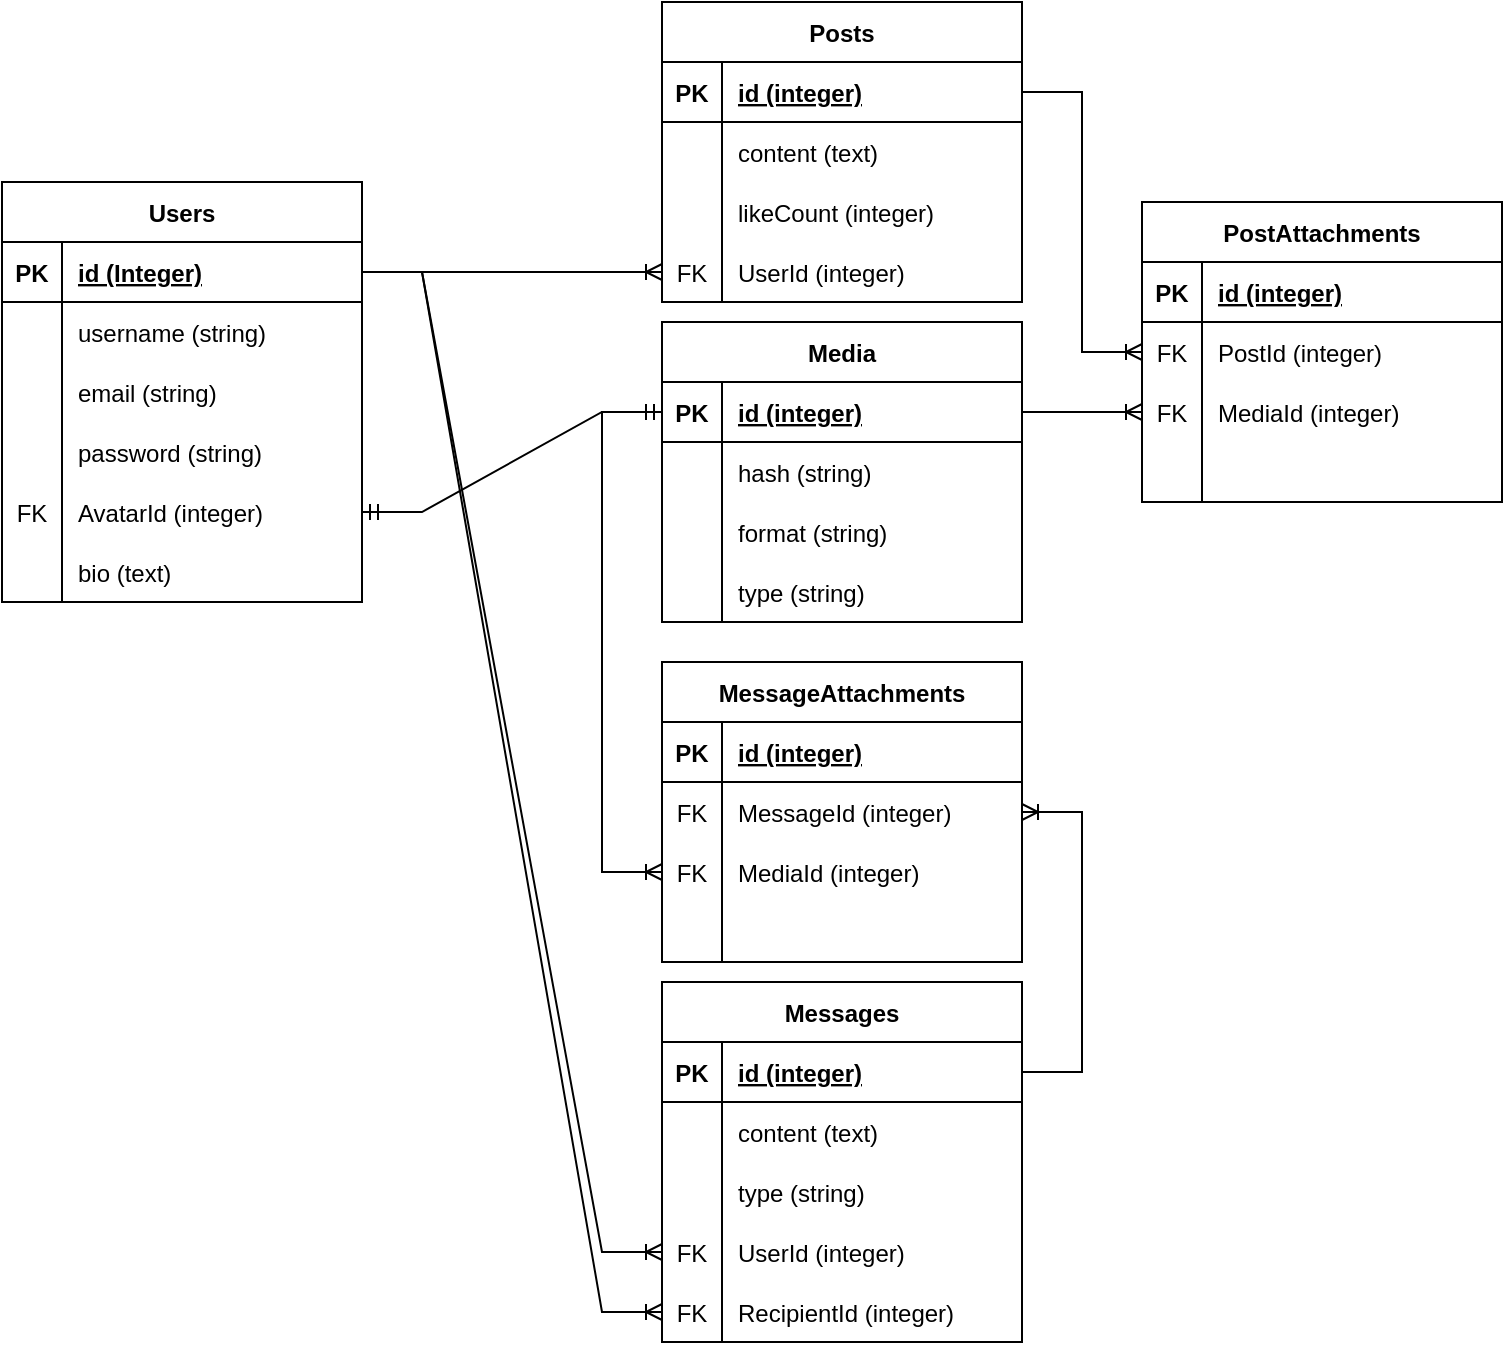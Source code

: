 <mxfile version="20.6.0" type="device"><diagram id="tzreWHmkljB-uZsOJCgy" name="Page-1"><mxGraphModel dx="868" dy="500" grid="1" gridSize="10" guides="1" tooltips="1" connect="1" arrows="1" fold="1" page="1" pageScale="1" pageWidth="850" pageHeight="1100" math="0" shadow="0"><root><mxCell id="0"/><mxCell id="1" parent="0"/><mxCell id="_2y-DtRNVhtYp-TTJx3--1" value="Users" style="shape=table;startSize=30;container=1;collapsible=1;childLayout=tableLayout;fixedRows=1;rowLines=0;fontStyle=1;align=center;resizeLast=1;" parent="1" vertex="1"><mxGeometry x="70" y="130" width="180" height="210" as="geometry"/></mxCell><mxCell id="_2y-DtRNVhtYp-TTJx3--2" value="" style="shape=tableRow;horizontal=0;startSize=0;swimlaneHead=0;swimlaneBody=0;fillColor=none;collapsible=0;dropTarget=0;points=[[0,0.5],[1,0.5]];portConstraint=eastwest;top=0;left=0;right=0;bottom=1;" parent="_2y-DtRNVhtYp-TTJx3--1" vertex="1"><mxGeometry y="30" width="180" height="30" as="geometry"/></mxCell><mxCell id="_2y-DtRNVhtYp-TTJx3--3" value="PK" style="shape=partialRectangle;connectable=0;fillColor=none;top=0;left=0;bottom=0;right=0;fontStyle=1;overflow=hidden;" parent="_2y-DtRNVhtYp-TTJx3--2" vertex="1"><mxGeometry width="30" height="30" as="geometry"><mxRectangle width="30" height="30" as="alternateBounds"/></mxGeometry></mxCell><mxCell id="_2y-DtRNVhtYp-TTJx3--4" value="id (Integer)" style="shape=partialRectangle;connectable=0;fillColor=none;top=0;left=0;bottom=0;right=0;align=left;spacingLeft=6;fontStyle=5;overflow=hidden;" parent="_2y-DtRNVhtYp-TTJx3--2" vertex="1"><mxGeometry x="30" width="150" height="30" as="geometry"><mxRectangle width="150" height="30" as="alternateBounds"/></mxGeometry></mxCell><mxCell id="_2y-DtRNVhtYp-TTJx3--5" value="" style="shape=tableRow;horizontal=0;startSize=0;swimlaneHead=0;swimlaneBody=0;fillColor=none;collapsible=0;dropTarget=0;points=[[0,0.5],[1,0.5]];portConstraint=eastwest;top=0;left=0;right=0;bottom=0;" parent="_2y-DtRNVhtYp-TTJx3--1" vertex="1"><mxGeometry y="60" width="180" height="30" as="geometry"/></mxCell><mxCell id="_2y-DtRNVhtYp-TTJx3--6" value="" style="shape=partialRectangle;connectable=0;fillColor=none;top=0;left=0;bottom=0;right=0;editable=1;overflow=hidden;" parent="_2y-DtRNVhtYp-TTJx3--5" vertex="1"><mxGeometry width="30" height="30" as="geometry"><mxRectangle width="30" height="30" as="alternateBounds"/></mxGeometry></mxCell><mxCell id="_2y-DtRNVhtYp-TTJx3--7" value="username (string)" style="shape=partialRectangle;connectable=0;fillColor=none;top=0;left=0;bottom=0;right=0;align=left;spacingLeft=6;overflow=hidden;" parent="_2y-DtRNVhtYp-TTJx3--5" vertex="1"><mxGeometry x="30" width="150" height="30" as="geometry"><mxRectangle width="150" height="30" as="alternateBounds"/></mxGeometry></mxCell><mxCell id="_2y-DtRNVhtYp-TTJx3--8" value="" style="shape=tableRow;horizontal=0;startSize=0;swimlaneHead=0;swimlaneBody=0;fillColor=none;collapsible=0;dropTarget=0;points=[[0,0.5],[1,0.5]];portConstraint=eastwest;top=0;left=0;right=0;bottom=0;" parent="_2y-DtRNVhtYp-TTJx3--1" vertex="1"><mxGeometry y="90" width="180" height="30" as="geometry"/></mxCell><mxCell id="_2y-DtRNVhtYp-TTJx3--9" value="" style="shape=partialRectangle;connectable=0;fillColor=none;top=0;left=0;bottom=0;right=0;editable=1;overflow=hidden;" parent="_2y-DtRNVhtYp-TTJx3--8" vertex="1"><mxGeometry width="30" height="30" as="geometry"><mxRectangle width="30" height="30" as="alternateBounds"/></mxGeometry></mxCell><mxCell id="_2y-DtRNVhtYp-TTJx3--10" value="email (string)" style="shape=partialRectangle;connectable=0;fillColor=none;top=0;left=0;bottom=0;right=0;align=left;spacingLeft=6;overflow=hidden;" parent="_2y-DtRNVhtYp-TTJx3--8" vertex="1"><mxGeometry x="30" width="150" height="30" as="geometry"><mxRectangle width="150" height="30" as="alternateBounds"/></mxGeometry></mxCell><mxCell id="_2y-DtRNVhtYp-TTJx3--11" value="" style="shape=tableRow;horizontal=0;startSize=0;swimlaneHead=0;swimlaneBody=0;fillColor=none;collapsible=0;dropTarget=0;points=[[0,0.5],[1,0.5]];portConstraint=eastwest;top=0;left=0;right=0;bottom=0;" parent="_2y-DtRNVhtYp-TTJx3--1" vertex="1"><mxGeometry y="120" width="180" height="30" as="geometry"/></mxCell><mxCell id="_2y-DtRNVhtYp-TTJx3--12" value="" style="shape=partialRectangle;connectable=0;fillColor=none;top=0;left=0;bottom=0;right=0;editable=1;overflow=hidden;" parent="_2y-DtRNVhtYp-TTJx3--11" vertex="1"><mxGeometry width="30" height="30" as="geometry"><mxRectangle width="30" height="30" as="alternateBounds"/></mxGeometry></mxCell><mxCell id="_2y-DtRNVhtYp-TTJx3--13" value="password (string)" style="shape=partialRectangle;connectable=0;fillColor=none;top=0;left=0;bottom=0;right=0;align=left;spacingLeft=6;overflow=hidden;" parent="_2y-DtRNVhtYp-TTJx3--11" vertex="1"><mxGeometry x="30" width="150" height="30" as="geometry"><mxRectangle width="150" height="30" as="alternateBounds"/></mxGeometry></mxCell><mxCell id="_2y-DtRNVhtYp-TTJx3--14" value="" style="shape=tableRow;horizontal=0;startSize=0;swimlaneHead=0;swimlaneBody=0;fillColor=none;collapsible=0;dropTarget=0;points=[[0,0.5],[1,0.5]];portConstraint=eastwest;top=0;left=0;right=0;bottom=0;" parent="_2y-DtRNVhtYp-TTJx3--1" vertex="1"><mxGeometry y="150" width="180" height="30" as="geometry"/></mxCell><mxCell id="_2y-DtRNVhtYp-TTJx3--15" value="FK" style="shape=partialRectangle;connectable=0;fillColor=none;top=0;left=0;bottom=0;right=0;editable=1;overflow=hidden;" parent="_2y-DtRNVhtYp-TTJx3--14" vertex="1"><mxGeometry width="30" height="30" as="geometry"><mxRectangle width="30" height="30" as="alternateBounds"/></mxGeometry></mxCell><mxCell id="_2y-DtRNVhtYp-TTJx3--16" value="AvatarId (integer)" style="shape=partialRectangle;connectable=0;fillColor=none;top=0;left=0;bottom=0;right=0;align=left;spacingLeft=6;overflow=hidden;" parent="_2y-DtRNVhtYp-TTJx3--14" vertex="1"><mxGeometry x="30" width="150" height="30" as="geometry"><mxRectangle width="150" height="30" as="alternateBounds"/></mxGeometry></mxCell><mxCell id="_2y-DtRNVhtYp-TTJx3--20" value="" style="shape=tableRow;horizontal=0;startSize=0;swimlaneHead=0;swimlaneBody=0;fillColor=none;collapsible=0;dropTarget=0;points=[[0,0.5],[1,0.5]];portConstraint=eastwest;top=0;left=0;right=0;bottom=0;" parent="_2y-DtRNVhtYp-TTJx3--1" vertex="1"><mxGeometry y="180" width="180" height="30" as="geometry"/></mxCell><mxCell id="_2y-DtRNVhtYp-TTJx3--21" value="" style="shape=partialRectangle;connectable=0;fillColor=none;top=0;left=0;bottom=0;right=0;editable=1;overflow=hidden;" parent="_2y-DtRNVhtYp-TTJx3--20" vertex="1"><mxGeometry width="30" height="30" as="geometry"><mxRectangle width="30" height="30" as="alternateBounds"/></mxGeometry></mxCell><mxCell id="_2y-DtRNVhtYp-TTJx3--22" value="bio (text)" style="shape=partialRectangle;connectable=0;fillColor=none;top=0;left=0;bottom=0;right=0;align=left;spacingLeft=6;overflow=hidden;" parent="_2y-DtRNVhtYp-TTJx3--20" vertex="1"><mxGeometry x="30" width="150" height="30" as="geometry"><mxRectangle width="150" height="30" as="alternateBounds"/></mxGeometry></mxCell><mxCell id="_2y-DtRNVhtYp-TTJx3--38" value="Posts" style="shape=table;startSize=30;container=1;collapsible=1;childLayout=tableLayout;fixedRows=1;rowLines=0;fontStyle=1;align=center;resizeLast=1;" parent="1" vertex="1"><mxGeometry x="400" y="40" width="180" height="150" as="geometry"/></mxCell><mxCell id="_2y-DtRNVhtYp-TTJx3--39" value="" style="shape=tableRow;horizontal=0;startSize=0;swimlaneHead=0;swimlaneBody=0;fillColor=none;collapsible=0;dropTarget=0;points=[[0,0.5],[1,0.5]];portConstraint=eastwest;top=0;left=0;right=0;bottom=1;" parent="_2y-DtRNVhtYp-TTJx3--38" vertex="1"><mxGeometry y="30" width="180" height="30" as="geometry"/></mxCell><mxCell id="_2y-DtRNVhtYp-TTJx3--40" value="PK" style="shape=partialRectangle;connectable=0;fillColor=none;top=0;left=0;bottom=0;right=0;fontStyle=1;overflow=hidden;" parent="_2y-DtRNVhtYp-TTJx3--39" vertex="1"><mxGeometry width="30" height="30" as="geometry"><mxRectangle width="30" height="30" as="alternateBounds"/></mxGeometry></mxCell><mxCell id="_2y-DtRNVhtYp-TTJx3--41" value="id (integer)" style="shape=partialRectangle;connectable=0;fillColor=none;top=0;left=0;bottom=0;right=0;align=left;spacingLeft=6;fontStyle=5;overflow=hidden;" parent="_2y-DtRNVhtYp-TTJx3--39" vertex="1"><mxGeometry x="30" width="150" height="30" as="geometry"><mxRectangle width="150" height="30" as="alternateBounds"/></mxGeometry></mxCell><mxCell id="_2y-DtRNVhtYp-TTJx3--42" value="" style="shape=tableRow;horizontal=0;startSize=0;swimlaneHead=0;swimlaneBody=0;fillColor=none;collapsible=0;dropTarget=0;points=[[0,0.5],[1,0.5]];portConstraint=eastwest;top=0;left=0;right=0;bottom=0;" parent="_2y-DtRNVhtYp-TTJx3--38" vertex="1"><mxGeometry y="60" width="180" height="30" as="geometry"/></mxCell><mxCell id="_2y-DtRNVhtYp-TTJx3--43" value="" style="shape=partialRectangle;connectable=0;fillColor=none;top=0;left=0;bottom=0;right=0;editable=1;overflow=hidden;" parent="_2y-DtRNVhtYp-TTJx3--42" vertex="1"><mxGeometry width="30" height="30" as="geometry"><mxRectangle width="30" height="30" as="alternateBounds"/></mxGeometry></mxCell><mxCell id="_2y-DtRNVhtYp-TTJx3--44" value="content (text)" style="shape=partialRectangle;connectable=0;fillColor=none;top=0;left=0;bottom=0;right=0;align=left;spacingLeft=6;overflow=hidden;" parent="_2y-DtRNVhtYp-TTJx3--42" vertex="1"><mxGeometry x="30" width="150" height="30" as="geometry"><mxRectangle width="150" height="30" as="alternateBounds"/></mxGeometry></mxCell><mxCell id="_2y-DtRNVhtYp-TTJx3--48" value="" style="shape=tableRow;horizontal=0;startSize=0;swimlaneHead=0;swimlaneBody=0;fillColor=none;collapsible=0;dropTarget=0;points=[[0,0.5],[1,0.5]];portConstraint=eastwest;top=0;left=0;right=0;bottom=0;" parent="_2y-DtRNVhtYp-TTJx3--38" vertex="1"><mxGeometry y="90" width="180" height="30" as="geometry"/></mxCell><mxCell id="_2y-DtRNVhtYp-TTJx3--49" value="" style="shape=partialRectangle;connectable=0;fillColor=none;top=0;left=0;bottom=0;right=0;editable=1;overflow=hidden;" parent="_2y-DtRNVhtYp-TTJx3--48" vertex="1"><mxGeometry width="30" height="30" as="geometry"><mxRectangle width="30" height="30" as="alternateBounds"/></mxGeometry></mxCell><mxCell id="_2y-DtRNVhtYp-TTJx3--50" value="likeCount (integer)" style="shape=partialRectangle;connectable=0;fillColor=none;top=0;left=0;bottom=0;right=0;align=left;spacingLeft=6;overflow=hidden;" parent="_2y-DtRNVhtYp-TTJx3--48" vertex="1"><mxGeometry x="30" width="150" height="30" as="geometry"><mxRectangle width="150" height="30" as="alternateBounds"/></mxGeometry></mxCell><mxCell id="_2y-DtRNVhtYp-TTJx3--66" value="" style="shape=tableRow;horizontal=0;startSize=0;swimlaneHead=0;swimlaneBody=0;fillColor=none;collapsible=0;dropTarget=0;points=[[0,0.5],[1,0.5]];portConstraint=eastwest;top=0;left=0;right=0;bottom=0;" parent="_2y-DtRNVhtYp-TTJx3--38" vertex="1"><mxGeometry y="120" width="180" height="30" as="geometry"/></mxCell><mxCell id="_2y-DtRNVhtYp-TTJx3--67" value="FK" style="shape=partialRectangle;connectable=0;fillColor=none;top=0;left=0;bottom=0;right=0;editable=1;overflow=hidden;" parent="_2y-DtRNVhtYp-TTJx3--66" vertex="1"><mxGeometry width="30" height="30" as="geometry"><mxRectangle width="30" height="30" as="alternateBounds"/></mxGeometry></mxCell><mxCell id="_2y-DtRNVhtYp-TTJx3--68" value="UserId (integer)" style="shape=partialRectangle;connectable=0;fillColor=none;top=0;left=0;bottom=0;right=0;align=left;spacingLeft=6;overflow=hidden;" parent="_2y-DtRNVhtYp-TTJx3--66" vertex="1"><mxGeometry x="30" width="150" height="30" as="geometry"><mxRectangle width="150" height="30" as="alternateBounds"/></mxGeometry></mxCell><mxCell id="_2y-DtRNVhtYp-TTJx3--51" value="Media" style="shape=table;startSize=30;container=1;collapsible=1;childLayout=tableLayout;fixedRows=1;rowLines=0;fontStyle=1;align=center;resizeLast=1;" parent="1" vertex="1"><mxGeometry x="400" y="200" width="180" height="150" as="geometry"/></mxCell><mxCell id="_2y-DtRNVhtYp-TTJx3--52" value="" style="shape=tableRow;horizontal=0;startSize=0;swimlaneHead=0;swimlaneBody=0;fillColor=none;collapsible=0;dropTarget=0;points=[[0,0.5],[1,0.5]];portConstraint=eastwest;top=0;left=0;right=0;bottom=1;" parent="_2y-DtRNVhtYp-TTJx3--51" vertex="1"><mxGeometry y="30" width="180" height="30" as="geometry"/></mxCell><mxCell id="_2y-DtRNVhtYp-TTJx3--53" value="PK" style="shape=partialRectangle;connectable=0;fillColor=none;top=0;left=0;bottom=0;right=0;fontStyle=1;overflow=hidden;" parent="_2y-DtRNVhtYp-TTJx3--52" vertex="1"><mxGeometry width="30" height="30" as="geometry"><mxRectangle width="30" height="30" as="alternateBounds"/></mxGeometry></mxCell><mxCell id="_2y-DtRNVhtYp-TTJx3--54" value="id (integer)" style="shape=partialRectangle;connectable=0;fillColor=none;top=0;left=0;bottom=0;right=0;align=left;spacingLeft=6;fontStyle=5;overflow=hidden;" parent="_2y-DtRNVhtYp-TTJx3--52" vertex="1"><mxGeometry x="30" width="150" height="30" as="geometry"><mxRectangle width="150" height="30" as="alternateBounds"/></mxGeometry></mxCell><mxCell id="_2y-DtRNVhtYp-TTJx3--55" value="" style="shape=tableRow;horizontal=0;startSize=0;swimlaneHead=0;swimlaneBody=0;fillColor=none;collapsible=0;dropTarget=0;points=[[0,0.5],[1,0.5]];portConstraint=eastwest;top=0;left=0;right=0;bottom=0;" parent="_2y-DtRNVhtYp-TTJx3--51" vertex="1"><mxGeometry y="60" width="180" height="30" as="geometry"/></mxCell><mxCell id="_2y-DtRNVhtYp-TTJx3--56" value="" style="shape=partialRectangle;connectable=0;fillColor=none;top=0;left=0;bottom=0;right=0;editable=1;overflow=hidden;" parent="_2y-DtRNVhtYp-TTJx3--55" vertex="1"><mxGeometry width="30" height="30" as="geometry"><mxRectangle width="30" height="30" as="alternateBounds"/></mxGeometry></mxCell><mxCell id="_2y-DtRNVhtYp-TTJx3--57" value="hash (string)" style="shape=partialRectangle;connectable=0;fillColor=none;top=0;left=0;bottom=0;right=0;align=left;spacingLeft=6;overflow=hidden;" parent="_2y-DtRNVhtYp-TTJx3--55" vertex="1"><mxGeometry x="30" width="150" height="30" as="geometry"><mxRectangle width="150" height="30" as="alternateBounds"/></mxGeometry></mxCell><mxCell id="_2y-DtRNVhtYp-TTJx3--58" value="" style="shape=tableRow;horizontal=0;startSize=0;swimlaneHead=0;swimlaneBody=0;fillColor=none;collapsible=0;dropTarget=0;points=[[0,0.5],[1,0.5]];portConstraint=eastwest;top=0;left=0;right=0;bottom=0;" parent="_2y-DtRNVhtYp-TTJx3--51" vertex="1"><mxGeometry y="90" width="180" height="30" as="geometry"/></mxCell><mxCell id="_2y-DtRNVhtYp-TTJx3--59" value="" style="shape=partialRectangle;connectable=0;fillColor=none;top=0;left=0;bottom=0;right=0;editable=1;overflow=hidden;" parent="_2y-DtRNVhtYp-TTJx3--58" vertex="1"><mxGeometry width="30" height="30" as="geometry"><mxRectangle width="30" height="30" as="alternateBounds"/></mxGeometry></mxCell><mxCell id="_2y-DtRNVhtYp-TTJx3--60" value="format (string)" style="shape=partialRectangle;connectable=0;fillColor=none;top=0;left=0;bottom=0;right=0;align=left;spacingLeft=6;overflow=hidden;" parent="_2y-DtRNVhtYp-TTJx3--58" vertex="1"><mxGeometry x="30" width="150" height="30" as="geometry"><mxRectangle width="150" height="30" as="alternateBounds"/></mxGeometry></mxCell><mxCell id="_2y-DtRNVhtYp-TTJx3--61" value="" style="shape=tableRow;horizontal=0;startSize=0;swimlaneHead=0;swimlaneBody=0;fillColor=none;collapsible=0;dropTarget=0;points=[[0,0.5],[1,0.5]];portConstraint=eastwest;top=0;left=0;right=0;bottom=0;" parent="_2y-DtRNVhtYp-TTJx3--51" vertex="1"><mxGeometry y="120" width="180" height="30" as="geometry"/></mxCell><mxCell id="_2y-DtRNVhtYp-TTJx3--62" value="" style="shape=partialRectangle;connectable=0;fillColor=none;top=0;left=0;bottom=0;right=0;editable=1;overflow=hidden;" parent="_2y-DtRNVhtYp-TTJx3--61" vertex="1"><mxGeometry width="30" height="30" as="geometry"><mxRectangle width="30" height="30" as="alternateBounds"/></mxGeometry></mxCell><mxCell id="_2y-DtRNVhtYp-TTJx3--63" value="type (string)" style="shape=partialRectangle;connectable=0;fillColor=none;top=0;left=0;bottom=0;right=0;align=left;spacingLeft=6;overflow=hidden;" parent="_2y-DtRNVhtYp-TTJx3--61" vertex="1"><mxGeometry x="30" width="150" height="30" as="geometry"><mxRectangle width="150" height="30" as="alternateBounds"/></mxGeometry></mxCell><mxCell id="_2y-DtRNVhtYp-TTJx3--65" value="" style="edgeStyle=entityRelationEdgeStyle;fontSize=12;html=1;endArrow=ERmandOne;startArrow=ERmandOne;rounded=0;" parent="1" source="_2y-DtRNVhtYp-TTJx3--14" target="_2y-DtRNVhtYp-TTJx3--52" edge="1"><mxGeometry width="100" height="100" relative="1" as="geometry"><mxPoint x="520" y="560" as="sourcePoint"/><mxPoint x="620" y="460" as="targetPoint"/></mxGeometry></mxCell><mxCell id="_2y-DtRNVhtYp-TTJx3--70" value="" style="edgeStyle=entityRelationEdgeStyle;fontSize=12;html=1;endArrow=ERoneToMany;rounded=0;" parent="1" source="_2y-DtRNVhtYp-TTJx3--2" target="_2y-DtRNVhtYp-TTJx3--66" edge="1"><mxGeometry width="100" height="100" relative="1" as="geometry"><mxPoint x="330" y="230" as="sourcePoint"/><mxPoint x="430" y="130" as="targetPoint"/></mxGeometry></mxCell><mxCell id="_2y-DtRNVhtYp-TTJx3--71" value="PostAttachments" style="shape=table;startSize=30;container=1;collapsible=1;childLayout=tableLayout;fixedRows=1;rowLines=0;fontStyle=1;align=center;resizeLast=1;" parent="1" vertex="1"><mxGeometry x="640" y="140" width="180" height="150" as="geometry"/></mxCell><mxCell id="_2y-DtRNVhtYp-TTJx3--72" value="" style="shape=tableRow;horizontal=0;startSize=0;swimlaneHead=0;swimlaneBody=0;fillColor=none;collapsible=0;dropTarget=0;points=[[0,0.5],[1,0.5]];portConstraint=eastwest;top=0;left=0;right=0;bottom=1;" parent="_2y-DtRNVhtYp-TTJx3--71" vertex="1"><mxGeometry y="30" width="180" height="30" as="geometry"/></mxCell><mxCell id="_2y-DtRNVhtYp-TTJx3--73" value="PK" style="shape=partialRectangle;connectable=0;fillColor=none;top=0;left=0;bottom=0;right=0;fontStyle=1;overflow=hidden;" parent="_2y-DtRNVhtYp-TTJx3--72" vertex="1"><mxGeometry width="30" height="30" as="geometry"><mxRectangle width="30" height="30" as="alternateBounds"/></mxGeometry></mxCell><mxCell id="_2y-DtRNVhtYp-TTJx3--74" value="id (integer)" style="shape=partialRectangle;connectable=0;fillColor=none;top=0;left=0;bottom=0;right=0;align=left;spacingLeft=6;fontStyle=5;overflow=hidden;" parent="_2y-DtRNVhtYp-TTJx3--72" vertex="1"><mxGeometry x="30" width="150" height="30" as="geometry"><mxRectangle width="150" height="30" as="alternateBounds"/></mxGeometry></mxCell><mxCell id="_2y-DtRNVhtYp-TTJx3--75" value="" style="shape=tableRow;horizontal=0;startSize=0;swimlaneHead=0;swimlaneBody=0;fillColor=none;collapsible=0;dropTarget=0;points=[[0,0.5],[1,0.5]];portConstraint=eastwest;top=0;left=0;right=0;bottom=0;" parent="_2y-DtRNVhtYp-TTJx3--71" vertex="1"><mxGeometry y="60" width="180" height="30" as="geometry"/></mxCell><mxCell id="_2y-DtRNVhtYp-TTJx3--76" value="FK" style="shape=partialRectangle;connectable=0;fillColor=none;top=0;left=0;bottom=0;right=0;editable=1;overflow=hidden;" parent="_2y-DtRNVhtYp-TTJx3--75" vertex="1"><mxGeometry width="30" height="30" as="geometry"><mxRectangle width="30" height="30" as="alternateBounds"/></mxGeometry></mxCell><mxCell id="_2y-DtRNVhtYp-TTJx3--77" value="PostId (integer)" style="shape=partialRectangle;connectable=0;fillColor=none;top=0;left=0;bottom=0;right=0;align=left;spacingLeft=6;overflow=hidden;" parent="_2y-DtRNVhtYp-TTJx3--75" vertex="1"><mxGeometry x="30" width="150" height="30" as="geometry"><mxRectangle width="150" height="30" as="alternateBounds"/></mxGeometry></mxCell><mxCell id="_2y-DtRNVhtYp-TTJx3--78" value="" style="shape=tableRow;horizontal=0;startSize=0;swimlaneHead=0;swimlaneBody=0;fillColor=none;collapsible=0;dropTarget=0;points=[[0,0.5],[1,0.5]];portConstraint=eastwest;top=0;left=0;right=0;bottom=0;" parent="_2y-DtRNVhtYp-TTJx3--71" vertex="1"><mxGeometry y="90" width="180" height="30" as="geometry"/></mxCell><mxCell id="_2y-DtRNVhtYp-TTJx3--79" value="FK" style="shape=partialRectangle;connectable=0;fillColor=none;top=0;left=0;bottom=0;right=0;editable=1;overflow=hidden;" parent="_2y-DtRNVhtYp-TTJx3--78" vertex="1"><mxGeometry width="30" height="30" as="geometry"><mxRectangle width="30" height="30" as="alternateBounds"/></mxGeometry></mxCell><mxCell id="_2y-DtRNVhtYp-TTJx3--80" value="MediaId (integer)" style="shape=partialRectangle;connectable=0;fillColor=none;top=0;left=0;bottom=0;right=0;align=left;spacingLeft=6;overflow=hidden;" parent="_2y-DtRNVhtYp-TTJx3--78" vertex="1"><mxGeometry x="30" width="150" height="30" as="geometry"><mxRectangle width="150" height="30" as="alternateBounds"/></mxGeometry></mxCell><mxCell id="_2y-DtRNVhtYp-TTJx3--81" value="" style="shape=tableRow;horizontal=0;startSize=0;swimlaneHead=0;swimlaneBody=0;fillColor=none;collapsible=0;dropTarget=0;points=[[0,0.5],[1,0.5]];portConstraint=eastwest;top=0;left=0;right=0;bottom=0;" parent="_2y-DtRNVhtYp-TTJx3--71" vertex="1"><mxGeometry y="120" width="180" height="30" as="geometry"/></mxCell><mxCell id="_2y-DtRNVhtYp-TTJx3--82" value="" style="shape=partialRectangle;connectable=0;fillColor=none;top=0;left=0;bottom=0;right=0;editable=1;overflow=hidden;" parent="_2y-DtRNVhtYp-TTJx3--81" vertex="1"><mxGeometry width="30" height="30" as="geometry"><mxRectangle width="30" height="30" as="alternateBounds"/></mxGeometry></mxCell><mxCell id="_2y-DtRNVhtYp-TTJx3--83" value="" style="shape=partialRectangle;connectable=0;fillColor=none;top=0;left=0;bottom=0;right=0;align=left;spacingLeft=6;overflow=hidden;" parent="_2y-DtRNVhtYp-TTJx3--81" vertex="1"><mxGeometry x="30" width="150" height="30" as="geometry"><mxRectangle width="150" height="30" as="alternateBounds"/></mxGeometry></mxCell><mxCell id="_2y-DtRNVhtYp-TTJx3--85" value="" style="edgeStyle=entityRelationEdgeStyle;fontSize=12;html=1;endArrow=ERoneToMany;rounded=0;" parent="1" source="_2y-DtRNVhtYp-TTJx3--39" target="_2y-DtRNVhtYp-TTJx3--75" edge="1"><mxGeometry width="100" height="100" relative="1" as="geometry"><mxPoint x="450" y="140" as="sourcePoint"/><mxPoint x="550" y="40" as="targetPoint"/></mxGeometry></mxCell><mxCell id="_2y-DtRNVhtYp-TTJx3--86" value="" style="edgeStyle=entityRelationEdgeStyle;fontSize=12;html=1;endArrow=ERoneToMany;rounded=0;" parent="1" source="_2y-DtRNVhtYp-TTJx3--52" target="_2y-DtRNVhtYp-TTJx3--78" edge="1"><mxGeometry width="100" height="100" relative="1" as="geometry"><mxPoint x="650" y="460" as="sourcePoint"/><mxPoint x="750" y="360" as="targetPoint"/></mxGeometry></mxCell><mxCell id="_2y-DtRNVhtYp-TTJx3--100" value="Messages" style="shape=table;startSize=30;container=1;collapsible=1;childLayout=tableLayout;fixedRows=1;rowLines=0;fontStyle=1;align=center;resizeLast=1;" parent="1" vertex="1"><mxGeometry x="400" y="530" width="180" height="180" as="geometry"/></mxCell><mxCell id="_2y-DtRNVhtYp-TTJx3--101" value="" style="shape=tableRow;horizontal=0;startSize=0;swimlaneHead=0;swimlaneBody=0;fillColor=none;collapsible=0;dropTarget=0;points=[[0,0.5],[1,0.5]];portConstraint=eastwest;top=0;left=0;right=0;bottom=1;" parent="_2y-DtRNVhtYp-TTJx3--100" vertex="1"><mxGeometry y="30" width="180" height="30" as="geometry"/></mxCell><mxCell id="_2y-DtRNVhtYp-TTJx3--102" value="PK" style="shape=partialRectangle;connectable=0;fillColor=none;top=0;left=0;bottom=0;right=0;fontStyle=1;overflow=hidden;" parent="_2y-DtRNVhtYp-TTJx3--101" vertex="1"><mxGeometry width="30" height="30" as="geometry"><mxRectangle width="30" height="30" as="alternateBounds"/></mxGeometry></mxCell><mxCell id="_2y-DtRNVhtYp-TTJx3--103" value="id (integer)" style="shape=partialRectangle;connectable=0;fillColor=none;top=0;left=0;bottom=0;right=0;align=left;spacingLeft=6;fontStyle=5;overflow=hidden;" parent="_2y-DtRNVhtYp-TTJx3--101" vertex="1"><mxGeometry x="30" width="150" height="30" as="geometry"><mxRectangle width="150" height="30" as="alternateBounds"/></mxGeometry></mxCell><mxCell id="_2y-DtRNVhtYp-TTJx3--104" value="" style="shape=tableRow;horizontal=0;startSize=0;swimlaneHead=0;swimlaneBody=0;fillColor=none;collapsible=0;dropTarget=0;points=[[0,0.5],[1,0.5]];portConstraint=eastwest;top=0;left=0;right=0;bottom=0;" parent="_2y-DtRNVhtYp-TTJx3--100" vertex="1"><mxGeometry y="60" width="180" height="30" as="geometry"/></mxCell><mxCell id="_2y-DtRNVhtYp-TTJx3--105" value="" style="shape=partialRectangle;connectable=0;fillColor=none;top=0;left=0;bottom=0;right=0;editable=1;overflow=hidden;" parent="_2y-DtRNVhtYp-TTJx3--104" vertex="1"><mxGeometry width="30" height="30" as="geometry"><mxRectangle width="30" height="30" as="alternateBounds"/></mxGeometry></mxCell><mxCell id="_2y-DtRNVhtYp-TTJx3--106" value="content (text)" style="shape=partialRectangle;connectable=0;fillColor=none;top=0;left=0;bottom=0;right=0;align=left;spacingLeft=6;overflow=hidden;" parent="_2y-DtRNVhtYp-TTJx3--104" vertex="1"><mxGeometry x="30" width="150" height="30" as="geometry"><mxRectangle width="150" height="30" as="alternateBounds"/></mxGeometry></mxCell><mxCell id="G705g0_WNyIeKtREXW5x-5" value="" style="shape=tableRow;horizontal=0;startSize=0;swimlaneHead=0;swimlaneBody=0;fillColor=none;collapsible=0;dropTarget=0;points=[[0,0.5],[1,0.5]];portConstraint=eastwest;top=0;left=0;right=0;bottom=0;" vertex="1" parent="_2y-DtRNVhtYp-TTJx3--100"><mxGeometry y="90" width="180" height="30" as="geometry"/></mxCell><mxCell id="G705g0_WNyIeKtREXW5x-6" value="" style="shape=partialRectangle;connectable=0;fillColor=none;top=0;left=0;bottom=0;right=0;editable=1;overflow=hidden;" vertex="1" parent="G705g0_WNyIeKtREXW5x-5"><mxGeometry width="30" height="30" as="geometry"><mxRectangle width="30" height="30" as="alternateBounds"/></mxGeometry></mxCell><mxCell id="G705g0_WNyIeKtREXW5x-7" value="type (string)" style="shape=partialRectangle;connectable=0;fillColor=none;top=0;left=0;bottom=0;right=0;align=left;spacingLeft=6;overflow=hidden;" vertex="1" parent="G705g0_WNyIeKtREXW5x-5"><mxGeometry x="30" width="150" height="30" as="geometry"><mxRectangle width="150" height="30" as="alternateBounds"/></mxGeometry></mxCell><mxCell id="_2y-DtRNVhtYp-TTJx3--110" value="" style="shape=tableRow;horizontal=0;startSize=0;swimlaneHead=0;swimlaneBody=0;fillColor=none;collapsible=0;dropTarget=0;points=[[0,0.5],[1,0.5]];portConstraint=eastwest;top=0;left=0;right=0;bottom=0;" parent="_2y-DtRNVhtYp-TTJx3--100" vertex="1"><mxGeometry y="120" width="180" height="30" as="geometry"/></mxCell><mxCell id="_2y-DtRNVhtYp-TTJx3--111" value="FK" style="shape=partialRectangle;connectable=0;fillColor=none;top=0;left=0;bottom=0;right=0;editable=1;overflow=hidden;" parent="_2y-DtRNVhtYp-TTJx3--110" vertex="1"><mxGeometry width="30" height="30" as="geometry"><mxRectangle width="30" height="30" as="alternateBounds"/></mxGeometry></mxCell><mxCell id="_2y-DtRNVhtYp-TTJx3--112" value="UserId (integer)" style="shape=partialRectangle;connectable=0;fillColor=none;top=0;left=0;bottom=0;right=0;align=left;spacingLeft=6;overflow=hidden;" parent="_2y-DtRNVhtYp-TTJx3--110" vertex="1"><mxGeometry x="30" width="150" height="30" as="geometry"><mxRectangle width="150" height="30" as="alternateBounds"/></mxGeometry></mxCell><mxCell id="G705g0_WNyIeKtREXW5x-1" value="" style="shape=tableRow;horizontal=0;startSize=0;swimlaneHead=0;swimlaneBody=0;fillColor=none;collapsible=0;dropTarget=0;points=[[0,0.5],[1,0.5]];portConstraint=eastwest;top=0;left=0;right=0;bottom=0;" vertex="1" parent="_2y-DtRNVhtYp-TTJx3--100"><mxGeometry y="150" width="180" height="30" as="geometry"/></mxCell><mxCell id="G705g0_WNyIeKtREXW5x-2" value="FK" style="shape=partialRectangle;connectable=0;fillColor=none;top=0;left=0;bottom=0;right=0;editable=1;overflow=hidden;" vertex="1" parent="G705g0_WNyIeKtREXW5x-1"><mxGeometry width="30" height="30" as="geometry"><mxRectangle width="30" height="30" as="alternateBounds"/></mxGeometry></mxCell><mxCell id="G705g0_WNyIeKtREXW5x-3" value="RecipientId (integer)" style="shape=partialRectangle;connectable=0;fillColor=none;top=0;left=0;bottom=0;right=0;align=left;spacingLeft=6;overflow=hidden;" vertex="1" parent="G705g0_WNyIeKtREXW5x-1"><mxGeometry x="30" width="150" height="30" as="geometry"><mxRectangle width="150" height="30" as="alternateBounds"/></mxGeometry></mxCell><mxCell id="_2y-DtRNVhtYp-TTJx3--131" value="MessageAttachments" style="shape=table;startSize=30;container=1;collapsible=1;childLayout=tableLayout;fixedRows=1;rowLines=0;fontStyle=1;align=center;resizeLast=1;" parent="1" vertex="1"><mxGeometry x="400" y="370" width="180" height="150" as="geometry"/></mxCell><mxCell id="_2y-DtRNVhtYp-TTJx3--132" value="" style="shape=tableRow;horizontal=0;startSize=0;swimlaneHead=0;swimlaneBody=0;fillColor=none;collapsible=0;dropTarget=0;points=[[0,0.5],[1,0.5]];portConstraint=eastwest;top=0;left=0;right=0;bottom=1;" parent="_2y-DtRNVhtYp-TTJx3--131" vertex="1"><mxGeometry y="30" width="180" height="30" as="geometry"/></mxCell><mxCell id="_2y-DtRNVhtYp-TTJx3--133" value="PK" style="shape=partialRectangle;connectable=0;fillColor=none;top=0;left=0;bottom=0;right=0;fontStyle=1;overflow=hidden;" parent="_2y-DtRNVhtYp-TTJx3--132" vertex="1"><mxGeometry width="30" height="30" as="geometry"><mxRectangle width="30" height="30" as="alternateBounds"/></mxGeometry></mxCell><mxCell id="_2y-DtRNVhtYp-TTJx3--134" value="id (integer)" style="shape=partialRectangle;connectable=0;fillColor=none;top=0;left=0;bottom=0;right=0;align=left;spacingLeft=6;fontStyle=5;overflow=hidden;" parent="_2y-DtRNVhtYp-TTJx3--132" vertex="1"><mxGeometry x="30" width="150" height="30" as="geometry"><mxRectangle width="150" height="30" as="alternateBounds"/></mxGeometry></mxCell><mxCell id="_2y-DtRNVhtYp-TTJx3--135" value="" style="shape=tableRow;horizontal=0;startSize=0;swimlaneHead=0;swimlaneBody=0;fillColor=none;collapsible=0;dropTarget=0;points=[[0,0.5],[1,0.5]];portConstraint=eastwest;top=0;left=0;right=0;bottom=0;" parent="_2y-DtRNVhtYp-TTJx3--131" vertex="1"><mxGeometry y="60" width="180" height="30" as="geometry"/></mxCell><mxCell id="_2y-DtRNVhtYp-TTJx3--136" value="FK" style="shape=partialRectangle;connectable=0;fillColor=none;top=0;left=0;bottom=0;right=0;editable=1;overflow=hidden;" parent="_2y-DtRNVhtYp-TTJx3--135" vertex="1"><mxGeometry width="30" height="30" as="geometry"><mxRectangle width="30" height="30" as="alternateBounds"/></mxGeometry></mxCell><mxCell id="_2y-DtRNVhtYp-TTJx3--137" value="MessageId (integer)" style="shape=partialRectangle;connectable=0;fillColor=none;top=0;left=0;bottom=0;right=0;align=left;spacingLeft=6;overflow=hidden;" parent="_2y-DtRNVhtYp-TTJx3--135" vertex="1"><mxGeometry x="30" width="150" height="30" as="geometry"><mxRectangle width="150" height="30" as="alternateBounds"/></mxGeometry></mxCell><mxCell id="_2y-DtRNVhtYp-TTJx3--138" value="" style="shape=tableRow;horizontal=0;startSize=0;swimlaneHead=0;swimlaneBody=0;fillColor=none;collapsible=0;dropTarget=0;points=[[0,0.5],[1,0.5]];portConstraint=eastwest;top=0;left=0;right=0;bottom=0;" parent="_2y-DtRNVhtYp-TTJx3--131" vertex="1"><mxGeometry y="90" width="180" height="30" as="geometry"/></mxCell><mxCell id="_2y-DtRNVhtYp-TTJx3--139" value="FK" style="shape=partialRectangle;connectable=0;fillColor=none;top=0;left=0;bottom=0;right=0;editable=1;overflow=hidden;" parent="_2y-DtRNVhtYp-TTJx3--138" vertex="1"><mxGeometry width="30" height="30" as="geometry"><mxRectangle width="30" height="30" as="alternateBounds"/></mxGeometry></mxCell><mxCell id="_2y-DtRNVhtYp-TTJx3--140" value="MediaId (integer)" style="shape=partialRectangle;connectable=0;fillColor=none;top=0;left=0;bottom=0;right=0;align=left;spacingLeft=6;overflow=hidden;" parent="_2y-DtRNVhtYp-TTJx3--138" vertex="1"><mxGeometry x="30" width="150" height="30" as="geometry"><mxRectangle width="150" height="30" as="alternateBounds"/></mxGeometry></mxCell><mxCell id="_2y-DtRNVhtYp-TTJx3--141" value="" style="shape=tableRow;horizontal=0;startSize=0;swimlaneHead=0;swimlaneBody=0;fillColor=none;collapsible=0;dropTarget=0;points=[[0,0.5],[1,0.5]];portConstraint=eastwest;top=0;left=0;right=0;bottom=0;" parent="_2y-DtRNVhtYp-TTJx3--131" vertex="1"><mxGeometry y="120" width="180" height="30" as="geometry"/></mxCell><mxCell id="_2y-DtRNVhtYp-TTJx3--142" value="" style="shape=partialRectangle;connectable=0;fillColor=none;top=0;left=0;bottom=0;right=0;editable=1;overflow=hidden;" parent="_2y-DtRNVhtYp-TTJx3--141" vertex="1"><mxGeometry width="30" height="30" as="geometry"><mxRectangle width="30" height="30" as="alternateBounds"/></mxGeometry></mxCell><mxCell id="_2y-DtRNVhtYp-TTJx3--143" value="" style="shape=partialRectangle;connectable=0;fillColor=none;top=0;left=0;bottom=0;right=0;align=left;spacingLeft=6;overflow=hidden;" parent="_2y-DtRNVhtYp-TTJx3--141" vertex="1"><mxGeometry x="30" width="150" height="30" as="geometry"><mxRectangle width="150" height="30" as="alternateBounds"/></mxGeometry></mxCell><mxCell id="_2y-DtRNVhtYp-TTJx3--144" value="" style="edgeStyle=entityRelationEdgeStyle;fontSize=12;html=1;endArrow=ERoneToMany;rounded=0;" parent="1" source="_2y-DtRNVhtYp-TTJx3--2" target="_2y-DtRNVhtYp-TTJx3--110" edge="1"><mxGeometry width="100" height="100" relative="1" as="geometry"><mxPoint x="330" y="340" as="sourcePoint"/><mxPoint x="410" y="630" as="targetPoint"/></mxGeometry></mxCell><mxCell id="_2y-DtRNVhtYp-TTJx3--146" value="" style="edgeStyle=elbowEdgeStyle;fontSize=12;html=1;endArrow=ERoneToMany;rounded=0;" parent="1" source="_2y-DtRNVhtYp-TTJx3--52" target="_2y-DtRNVhtYp-TTJx3--138" edge="1"><mxGeometry width="100" height="100" relative="1" as="geometry"><mxPoint x="630" y="590" as="sourcePoint"/><mxPoint x="730" y="490" as="targetPoint"/><Array as="points"><mxPoint x="370" y="400"/><mxPoint x="410" y="450"/></Array></mxGeometry></mxCell><mxCell id="a15sO_7DcbVQnhT8Syoh-1" value="" style="edgeStyle=entityRelationEdgeStyle;fontSize=12;html=1;endArrow=ERoneToMany;rounded=0;" parent="1" source="_2y-DtRNVhtYp-TTJx3--101" target="_2y-DtRNVhtYp-TTJx3--135" edge="1"><mxGeometry width="100" height="100" relative="1" as="geometry"><mxPoint x="670" y="560" as="sourcePoint"/><mxPoint x="770" y="460" as="targetPoint"/></mxGeometry></mxCell><mxCell id="G705g0_WNyIeKtREXW5x-4" value="" style="edgeStyle=entityRelationEdgeStyle;fontSize=12;html=1;endArrow=ERoneToMany;rounded=0;" edge="1" parent="1" source="_2y-DtRNVhtYp-TTJx3--2" target="G705g0_WNyIeKtREXW5x-1"><mxGeometry width="100" height="100" relative="1" as="geometry"><mxPoint x="270" y="135" as="sourcePoint"/><mxPoint x="410" y="655" as="targetPoint"/></mxGeometry></mxCell></root></mxGraphModel></diagram></mxfile>